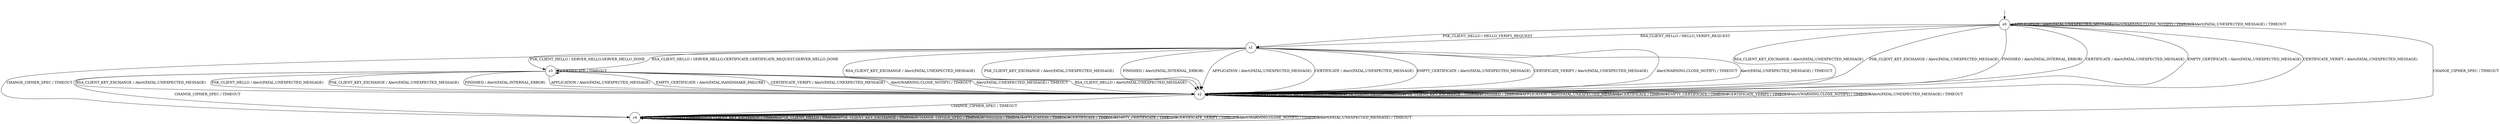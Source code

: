 digraph g {
__start0 [label="" shape="none"];

	s0 [shape="circle" label="s0"];
	s1 [shape="circle" label="s1"];
	s2 [shape="circle" label="s2"];
	s3 [shape="circle" label="s3"];
	s4 [shape="circle" label="s4"];
	s0 -> s1 [label="RSA_CLIENT_HELLO / HELLO_VERIFY_REQUEST"];
	s0 -> s2 [label="RSA_CLIENT_KEY_EXCHANGE / Alert(FATAL,UNEXPECTED_MESSAGE)"];
	s0 -> s1 [label="PSK_CLIENT_HELLO / HELLO_VERIFY_REQUEST"];
	s0 -> s2 [label="PSK_CLIENT_KEY_EXCHANGE / Alert(FATAL,UNEXPECTED_MESSAGE)"];
	s0 -> s4 [label="CHANGE_CIPHER_SPEC / TIMEOUT"];
	s0 -> s2 [label="FINISHED / Alert(FATAL,INTERNAL_ERROR)"];
	s0 -> s0 [label="APPLICATION / Alert(FATAL,UNEXPECTED_MESSAGE)"];
	s0 -> s2 [label="CERTIFICATE / Alert(FATAL,UNEXPECTED_MESSAGE)"];
	s0 -> s2 [label="EMPTY_CERTIFICATE / Alert(FATAL,UNEXPECTED_MESSAGE)"];
	s0 -> s2 [label="CERTIFICATE_VERIFY / Alert(FATAL,UNEXPECTED_MESSAGE)"];
	s0 -> s0 [label="Alert(WARNING,CLOSE_NOTIFY) / TIMEOUT"];
	s0 -> s0 [label="Alert(FATAL,UNEXPECTED_MESSAGE) / TIMEOUT"];
	s1 -> s3 [label="RSA_CLIENT_HELLO / SERVER_HELLO,CERTIFICATE,CERTIFICATE_REQUEST,SERVER_HELLO_DONE"];
	s1 -> s2 [label="RSA_CLIENT_KEY_EXCHANGE / Alert(FATAL,UNEXPECTED_MESSAGE)"];
	s1 -> s3 [label="PSK_CLIENT_HELLO / SERVER_HELLO,SERVER_HELLO_DONE"];
	s1 -> s2 [label="PSK_CLIENT_KEY_EXCHANGE / Alert(FATAL,UNEXPECTED_MESSAGE)"];
	s1 -> s4 [label="CHANGE_CIPHER_SPEC / TIMEOUT"];
	s1 -> s2 [label="FINISHED / Alert(FATAL,INTERNAL_ERROR)"];
	s1 -> s2 [label="APPLICATION / Alert(FATAL,UNEXPECTED_MESSAGE)"];
	s1 -> s2 [label="CERTIFICATE / Alert(FATAL,UNEXPECTED_MESSAGE)"];
	s1 -> s2 [label="EMPTY_CERTIFICATE / Alert(FATAL,UNEXPECTED_MESSAGE)"];
	s1 -> s2 [label="CERTIFICATE_VERIFY / Alert(FATAL,UNEXPECTED_MESSAGE)"];
	s1 -> s2 [label="Alert(WARNING,CLOSE_NOTIFY) / TIMEOUT"];
	s1 -> s2 [label="Alert(FATAL,UNEXPECTED_MESSAGE) / TIMEOUT"];
	s2 -> s2 [label="RSA_CLIENT_HELLO / TIMEOUT"];
	s2 -> s2 [label="RSA_CLIENT_KEY_EXCHANGE / TIMEOUT"];
	s2 -> s2 [label="PSK_CLIENT_HELLO / TIMEOUT"];
	s2 -> s2 [label="PSK_CLIENT_KEY_EXCHANGE / TIMEOUT"];
	s2 -> s4 [label="CHANGE_CIPHER_SPEC / TIMEOUT"];
	s2 -> s2 [label="FINISHED / TIMEOUT"];
	s2 -> s2 [label="APPLICATION / Alert(FATAL,UNEXPECTED_MESSAGE)"];
	s2 -> s2 [label="CERTIFICATE / TIMEOUT"];
	s2 -> s2 [label="EMPTY_CERTIFICATE / TIMEOUT"];
	s2 -> s2 [label="CERTIFICATE_VERIFY / TIMEOUT"];
	s2 -> s2 [label="Alert(WARNING,CLOSE_NOTIFY) / TIMEOUT"];
	s2 -> s2 [label="Alert(FATAL,UNEXPECTED_MESSAGE) / TIMEOUT"];
	s3 -> s2 [label="RSA_CLIENT_HELLO / Alert(FATAL,UNEXPECTED_MESSAGE)"];
	s3 -> s2 [label="RSA_CLIENT_KEY_EXCHANGE / Alert(FATAL,UNEXPECTED_MESSAGE)"];
	s3 -> s2 [label="PSK_CLIENT_HELLO / Alert(FATAL,UNEXPECTED_MESSAGE)"];
	s3 -> s2 [label="PSK_CLIENT_KEY_EXCHANGE / Alert(FATAL,UNEXPECTED_MESSAGE)"];
	s3 -> s4 [label="CHANGE_CIPHER_SPEC / TIMEOUT"];
	s3 -> s2 [label="FINISHED / Alert(FATAL,INTERNAL_ERROR)"];
	s3 -> s2 [label="APPLICATION / Alert(FATAL,UNEXPECTED_MESSAGE)"];
	s3 -> s3 [label="CERTIFICATE / TIMEOUT"];
	s3 -> s2 [label="EMPTY_CERTIFICATE / Alert(FATAL,HANDSHAKE_FAILURE)"];
	s3 -> s2 [label="CERTIFICATE_VERIFY / Alert(FATAL,UNEXPECTED_MESSAGE)"];
	s3 -> s2 [label="Alert(WARNING,CLOSE_NOTIFY) / TIMEOUT"];
	s3 -> s2 [label="Alert(FATAL,UNEXPECTED_MESSAGE) / TIMEOUT"];
	s4 -> s4 [label="RSA_CLIENT_HELLO / TIMEOUT"];
	s4 -> s4 [label="RSA_CLIENT_KEY_EXCHANGE / TIMEOUT"];
	s4 -> s4 [label="PSK_CLIENT_HELLO / TIMEOUT"];
	s4 -> s4 [label="PSK_CLIENT_KEY_EXCHANGE / TIMEOUT"];
	s4 -> s4 [label="CHANGE_CIPHER_SPEC / TIMEOUT"];
	s4 -> s4 [label="FINISHED / TIMEOUT"];
	s4 -> s4 [label="APPLICATION / TIMEOUT"];
	s4 -> s4 [label="CERTIFICATE / TIMEOUT"];
	s4 -> s4 [label="EMPTY_CERTIFICATE / TIMEOUT"];
	s4 -> s4 [label="CERTIFICATE_VERIFY / TIMEOUT"];
	s4 -> s4 [label="Alert(WARNING,CLOSE_NOTIFY) / TIMEOUT"];
	s4 -> s4 [label="Alert(FATAL,UNEXPECTED_MESSAGE) / TIMEOUT"];

__start0 -> s0;
}
